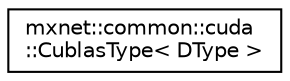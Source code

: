 digraph "Graphical Class Hierarchy"
{
 // LATEX_PDF_SIZE
  edge [fontname="Helvetica",fontsize="10",labelfontname="Helvetica",labelfontsize="10"];
  node [fontname="Helvetica",fontsize="10",shape=record];
  rankdir="LR";
  Node0 [label="mxnet::common::cuda\l::CublasType\< DType \>",height=0.2,width=0.4,color="black", fillcolor="white", style="filled",URL="$structmxnet_1_1common_1_1cuda_1_1CublasType.html",tooltip="Converts between C++ datatypes and enums/constants needed by cuBLAS."];
}
